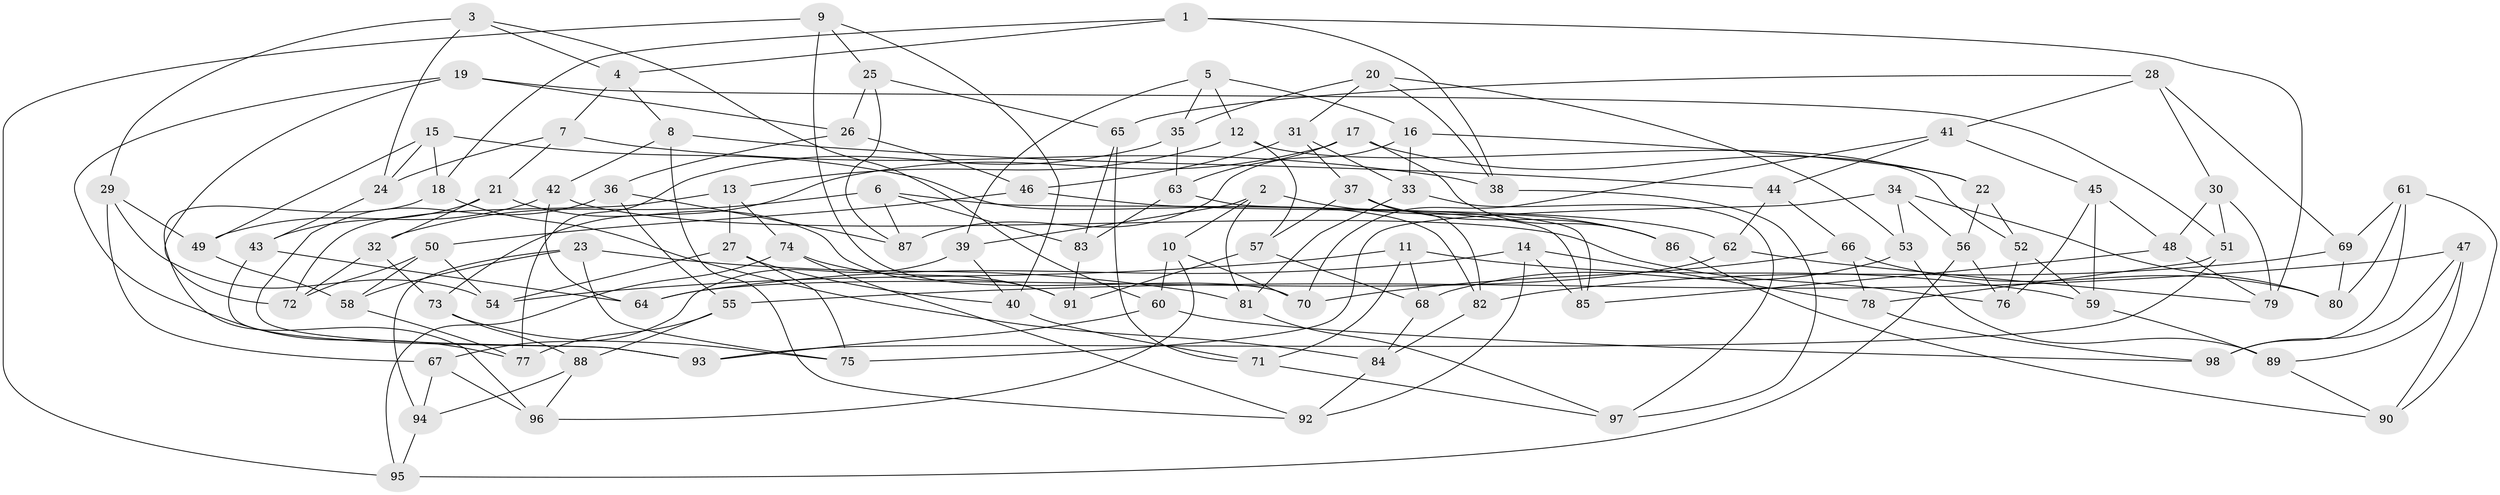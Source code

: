 // coarse degree distribution, {4: 0.5306122448979592, 6: 0.08163265306122448, 7: 0.04081632653061224, 8: 0.08163265306122448, 9: 0.04081632653061224, 3: 0.10204081632653061, 5: 0.08163265306122448, 11: 0.02040816326530612, 10: 0.02040816326530612}
// Generated by graph-tools (version 1.1) at 2025/03/03/04/25 22:03:49]
// undirected, 98 vertices, 196 edges
graph export_dot {
graph [start="1"]
  node [color=gray90,style=filled];
  1;
  2;
  3;
  4;
  5;
  6;
  7;
  8;
  9;
  10;
  11;
  12;
  13;
  14;
  15;
  16;
  17;
  18;
  19;
  20;
  21;
  22;
  23;
  24;
  25;
  26;
  27;
  28;
  29;
  30;
  31;
  32;
  33;
  34;
  35;
  36;
  37;
  38;
  39;
  40;
  41;
  42;
  43;
  44;
  45;
  46;
  47;
  48;
  49;
  50;
  51;
  52;
  53;
  54;
  55;
  56;
  57;
  58;
  59;
  60;
  61;
  62;
  63;
  64;
  65;
  66;
  67;
  68;
  69;
  70;
  71;
  72;
  73;
  74;
  75;
  76;
  77;
  78;
  79;
  80;
  81;
  82;
  83;
  84;
  85;
  86;
  87;
  88;
  89;
  90;
  91;
  92;
  93;
  94;
  95;
  96;
  97;
  98;
  1 -- 18;
  1 -- 79;
  1 -- 4;
  1 -- 38;
  2 -- 81;
  2 -- 86;
  2 -- 39;
  2 -- 10;
  3 -- 29;
  3 -- 4;
  3 -- 24;
  3 -- 60;
  4 -- 8;
  4 -- 7;
  5 -- 16;
  5 -- 35;
  5 -- 12;
  5 -- 39;
  6 -- 85;
  6 -- 32;
  6 -- 83;
  6 -- 87;
  7 -- 38;
  7 -- 24;
  7 -- 21;
  8 -- 92;
  8 -- 42;
  8 -- 44;
  9 -- 25;
  9 -- 95;
  9 -- 70;
  9 -- 40;
  10 -- 96;
  10 -- 60;
  10 -- 70;
  11 -- 68;
  11 -- 71;
  11 -- 54;
  11 -- 59;
  12 -- 57;
  12 -- 13;
  12 -- 52;
  13 -- 27;
  13 -- 72;
  13 -- 74;
  14 -- 64;
  14 -- 78;
  14 -- 85;
  14 -- 92;
  15 -- 82;
  15 -- 49;
  15 -- 18;
  15 -- 24;
  16 -- 22;
  16 -- 87;
  16 -- 33;
  17 -- 86;
  17 -- 63;
  17 -- 73;
  17 -- 22;
  18 -- 84;
  18 -- 96;
  19 -- 51;
  19 -- 77;
  19 -- 26;
  19 -- 72;
  20 -- 53;
  20 -- 35;
  20 -- 38;
  20 -- 31;
  21 -- 91;
  21 -- 32;
  21 -- 43;
  22 -- 56;
  22 -- 52;
  23 -- 58;
  23 -- 94;
  23 -- 81;
  23 -- 75;
  24 -- 43;
  25 -- 26;
  25 -- 65;
  25 -- 87;
  26 -- 36;
  26 -- 46;
  27 -- 75;
  27 -- 54;
  27 -- 40;
  28 -- 65;
  28 -- 30;
  28 -- 69;
  28 -- 41;
  29 -- 49;
  29 -- 67;
  29 -- 54;
  30 -- 79;
  30 -- 48;
  30 -- 51;
  31 -- 33;
  31 -- 46;
  31 -- 37;
  32 -- 73;
  32 -- 72;
  33 -- 81;
  33 -- 97;
  34 -- 80;
  34 -- 75;
  34 -- 56;
  34 -- 53;
  35 -- 63;
  35 -- 77;
  36 -- 93;
  36 -- 87;
  36 -- 55;
  37 -- 86;
  37 -- 57;
  37 -- 82;
  38 -- 97;
  39 -- 67;
  39 -- 40;
  40 -- 71;
  41 -- 45;
  41 -- 70;
  41 -- 44;
  42 -- 64;
  42 -- 49;
  42 -- 76;
  43 -- 93;
  43 -- 64;
  44 -- 62;
  44 -- 66;
  45 -- 76;
  45 -- 59;
  45 -- 48;
  46 -- 50;
  46 -- 62;
  47 -- 55;
  47 -- 98;
  47 -- 89;
  47 -- 90;
  48 -- 85;
  48 -- 79;
  49 -- 58;
  50 -- 54;
  50 -- 58;
  50 -- 72;
  51 -- 78;
  51 -- 93;
  52 -- 76;
  52 -- 59;
  53 -- 89;
  53 -- 68;
  55 -- 77;
  55 -- 88;
  56 -- 95;
  56 -- 76;
  57 -- 91;
  57 -- 68;
  58 -- 77;
  59 -- 89;
  60 -- 93;
  60 -- 98;
  61 -- 80;
  61 -- 98;
  61 -- 69;
  61 -- 90;
  62 -- 64;
  62 -- 79;
  63 -- 85;
  63 -- 83;
  65 -- 71;
  65 -- 83;
  66 -- 80;
  66 -- 70;
  66 -- 78;
  67 -- 94;
  67 -- 96;
  68 -- 84;
  69 -- 80;
  69 -- 82;
  71 -- 97;
  73 -- 75;
  73 -- 88;
  74 -- 92;
  74 -- 95;
  74 -- 91;
  78 -- 98;
  81 -- 97;
  82 -- 84;
  83 -- 91;
  84 -- 92;
  86 -- 90;
  88 -- 94;
  88 -- 96;
  89 -- 90;
  94 -- 95;
}
